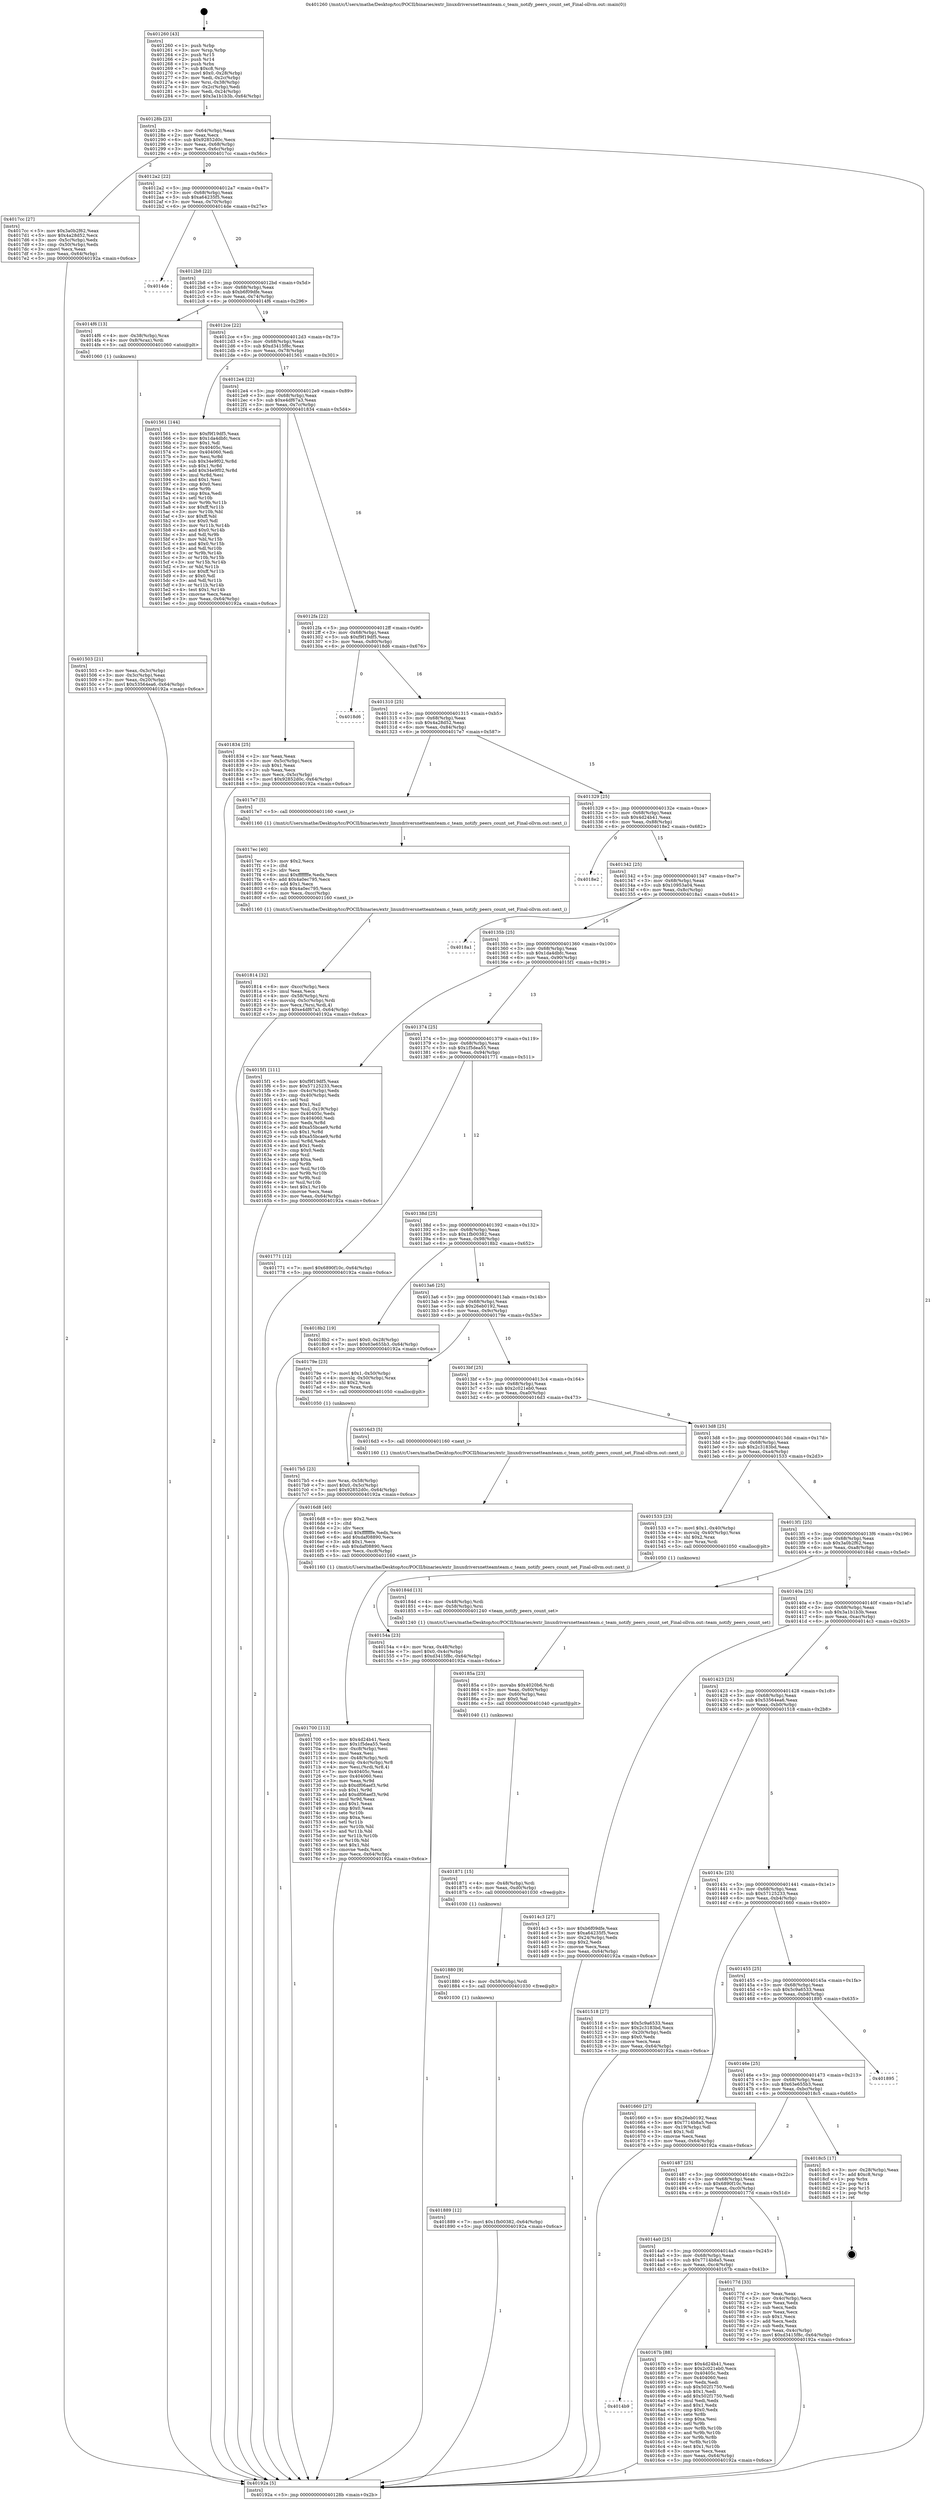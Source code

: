 digraph "0x401260" {
  label = "0x401260 (/mnt/c/Users/mathe/Desktop/tcc/POCII/binaries/extr_linuxdriversnetteamteam.c_team_notify_peers_count_set_Final-ollvm.out::main(0))"
  labelloc = "t"
  node[shape=record]

  Entry [label="",width=0.3,height=0.3,shape=circle,fillcolor=black,style=filled]
  "0x40128b" [label="{
     0x40128b [23]\l
     | [instrs]\l
     &nbsp;&nbsp;0x40128b \<+3\>: mov -0x64(%rbp),%eax\l
     &nbsp;&nbsp;0x40128e \<+2\>: mov %eax,%ecx\l
     &nbsp;&nbsp;0x401290 \<+6\>: sub $0x92852d0c,%ecx\l
     &nbsp;&nbsp;0x401296 \<+3\>: mov %eax,-0x68(%rbp)\l
     &nbsp;&nbsp;0x401299 \<+3\>: mov %ecx,-0x6c(%rbp)\l
     &nbsp;&nbsp;0x40129c \<+6\>: je 00000000004017cc \<main+0x56c\>\l
  }"]
  "0x4017cc" [label="{
     0x4017cc [27]\l
     | [instrs]\l
     &nbsp;&nbsp;0x4017cc \<+5\>: mov $0x3a0b2f62,%eax\l
     &nbsp;&nbsp;0x4017d1 \<+5\>: mov $0x4a28d52,%ecx\l
     &nbsp;&nbsp;0x4017d6 \<+3\>: mov -0x5c(%rbp),%edx\l
     &nbsp;&nbsp;0x4017d9 \<+3\>: cmp -0x50(%rbp),%edx\l
     &nbsp;&nbsp;0x4017dc \<+3\>: cmovl %ecx,%eax\l
     &nbsp;&nbsp;0x4017df \<+3\>: mov %eax,-0x64(%rbp)\l
     &nbsp;&nbsp;0x4017e2 \<+5\>: jmp 000000000040192a \<main+0x6ca\>\l
  }"]
  "0x4012a2" [label="{
     0x4012a2 [22]\l
     | [instrs]\l
     &nbsp;&nbsp;0x4012a2 \<+5\>: jmp 00000000004012a7 \<main+0x47\>\l
     &nbsp;&nbsp;0x4012a7 \<+3\>: mov -0x68(%rbp),%eax\l
     &nbsp;&nbsp;0x4012aa \<+5\>: sub $0xa64235f5,%eax\l
     &nbsp;&nbsp;0x4012af \<+3\>: mov %eax,-0x70(%rbp)\l
     &nbsp;&nbsp;0x4012b2 \<+6\>: je 00000000004014de \<main+0x27e\>\l
  }"]
  Exit [label="",width=0.3,height=0.3,shape=circle,fillcolor=black,style=filled,peripheries=2]
  "0x4014de" [label="{
     0x4014de\l
  }", style=dashed]
  "0x4012b8" [label="{
     0x4012b8 [22]\l
     | [instrs]\l
     &nbsp;&nbsp;0x4012b8 \<+5\>: jmp 00000000004012bd \<main+0x5d\>\l
     &nbsp;&nbsp;0x4012bd \<+3\>: mov -0x68(%rbp),%eax\l
     &nbsp;&nbsp;0x4012c0 \<+5\>: sub $0xb6f09dfe,%eax\l
     &nbsp;&nbsp;0x4012c5 \<+3\>: mov %eax,-0x74(%rbp)\l
     &nbsp;&nbsp;0x4012c8 \<+6\>: je 00000000004014f6 \<main+0x296\>\l
  }"]
  "0x401889" [label="{
     0x401889 [12]\l
     | [instrs]\l
     &nbsp;&nbsp;0x401889 \<+7\>: movl $0x1fb00382,-0x64(%rbp)\l
     &nbsp;&nbsp;0x401890 \<+5\>: jmp 000000000040192a \<main+0x6ca\>\l
  }"]
  "0x4014f6" [label="{
     0x4014f6 [13]\l
     | [instrs]\l
     &nbsp;&nbsp;0x4014f6 \<+4\>: mov -0x38(%rbp),%rax\l
     &nbsp;&nbsp;0x4014fa \<+4\>: mov 0x8(%rax),%rdi\l
     &nbsp;&nbsp;0x4014fe \<+5\>: call 0000000000401060 \<atoi@plt\>\l
     | [calls]\l
     &nbsp;&nbsp;0x401060 \{1\} (unknown)\l
  }"]
  "0x4012ce" [label="{
     0x4012ce [22]\l
     | [instrs]\l
     &nbsp;&nbsp;0x4012ce \<+5\>: jmp 00000000004012d3 \<main+0x73\>\l
     &nbsp;&nbsp;0x4012d3 \<+3\>: mov -0x68(%rbp),%eax\l
     &nbsp;&nbsp;0x4012d6 \<+5\>: sub $0xd3415f8c,%eax\l
     &nbsp;&nbsp;0x4012db \<+3\>: mov %eax,-0x78(%rbp)\l
     &nbsp;&nbsp;0x4012de \<+6\>: je 0000000000401561 \<main+0x301\>\l
  }"]
  "0x401880" [label="{
     0x401880 [9]\l
     | [instrs]\l
     &nbsp;&nbsp;0x401880 \<+4\>: mov -0x58(%rbp),%rdi\l
     &nbsp;&nbsp;0x401884 \<+5\>: call 0000000000401030 \<free@plt\>\l
     | [calls]\l
     &nbsp;&nbsp;0x401030 \{1\} (unknown)\l
  }"]
  "0x401561" [label="{
     0x401561 [144]\l
     | [instrs]\l
     &nbsp;&nbsp;0x401561 \<+5\>: mov $0xf9f19df5,%eax\l
     &nbsp;&nbsp;0x401566 \<+5\>: mov $0x1da4dbfc,%ecx\l
     &nbsp;&nbsp;0x40156b \<+2\>: mov $0x1,%dl\l
     &nbsp;&nbsp;0x40156d \<+7\>: mov 0x40405c,%esi\l
     &nbsp;&nbsp;0x401574 \<+7\>: mov 0x404060,%edi\l
     &nbsp;&nbsp;0x40157b \<+3\>: mov %esi,%r8d\l
     &nbsp;&nbsp;0x40157e \<+7\>: sub $0x34e9f02,%r8d\l
     &nbsp;&nbsp;0x401585 \<+4\>: sub $0x1,%r8d\l
     &nbsp;&nbsp;0x401589 \<+7\>: add $0x34e9f02,%r8d\l
     &nbsp;&nbsp;0x401590 \<+4\>: imul %r8d,%esi\l
     &nbsp;&nbsp;0x401594 \<+3\>: and $0x1,%esi\l
     &nbsp;&nbsp;0x401597 \<+3\>: cmp $0x0,%esi\l
     &nbsp;&nbsp;0x40159a \<+4\>: sete %r9b\l
     &nbsp;&nbsp;0x40159e \<+3\>: cmp $0xa,%edi\l
     &nbsp;&nbsp;0x4015a1 \<+4\>: setl %r10b\l
     &nbsp;&nbsp;0x4015a5 \<+3\>: mov %r9b,%r11b\l
     &nbsp;&nbsp;0x4015a8 \<+4\>: xor $0xff,%r11b\l
     &nbsp;&nbsp;0x4015ac \<+3\>: mov %r10b,%bl\l
     &nbsp;&nbsp;0x4015af \<+3\>: xor $0xff,%bl\l
     &nbsp;&nbsp;0x4015b2 \<+3\>: xor $0x0,%dl\l
     &nbsp;&nbsp;0x4015b5 \<+3\>: mov %r11b,%r14b\l
     &nbsp;&nbsp;0x4015b8 \<+4\>: and $0x0,%r14b\l
     &nbsp;&nbsp;0x4015bc \<+3\>: and %dl,%r9b\l
     &nbsp;&nbsp;0x4015bf \<+3\>: mov %bl,%r15b\l
     &nbsp;&nbsp;0x4015c2 \<+4\>: and $0x0,%r15b\l
     &nbsp;&nbsp;0x4015c6 \<+3\>: and %dl,%r10b\l
     &nbsp;&nbsp;0x4015c9 \<+3\>: or %r9b,%r14b\l
     &nbsp;&nbsp;0x4015cc \<+3\>: or %r10b,%r15b\l
     &nbsp;&nbsp;0x4015cf \<+3\>: xor %r15b,%r14b\l
     &nbsp;&nbsp;0x4015d2 \<+3\>: or %bl,%r11b\l
     &nbsp;&nbsp;0x4015d5 \<+4\>: xor $0xff,%r11b\l
     &nbsp;&nbsp;0x4015d9 \<+3\>: or $0x0,%dl\l
     &nbsp;&nbsp;0x4015dc \<+3\>: and %dl,%r11b\l
     &nbsp;&nbsp;0x4015df \<+3\>: or %r11b,%r14b\l
     &nbsp;&nbsp;0x4015e2 \<+4\>: test $0x1,%r14b\l
     &nbsp;&nbsp;0x4015e6 \<+3\>: cmovne %ecx,%eax\l
     &nbsp;&nbsp;0x4015e9 \<+3\>: mov %eax,-0x64(%rbp)\l
     &nbsp;&nbsp;0x4015ec \<+5\>: jmp 000000000040192a \<main+0x6ca\>\l
  }"]
  "0x4012e4" [label="{
     0x4012e4 [22]\l
     | [instrs]\l
     &nbsp;&nbsp;0x4012e4 \<+5\>: jmp 00000000004012e9 \<main+0x89\>\l
     &nbsp;&nbsp;0x4012e9 \<+3\>: mov -0x68(%rbp),%eax\l
     &nbsp;&nbsp;0x4012ec \<+5\>: sub $0xe4df67a3,%eax\l
     &nbsp;&nbsp;0x4012f1 \<+3\>: mov %eax,-0x7c(%rbp)\l
     &nbsp;&nbsp;0x4012f4 \<+6\>: je 0000000000401834 \<main+0x5d4\>\l
  }"]
  "0x401871" [label="{
     0x401871 [15]\l
     | [instrs]\l
     &nbsp;&nbsp;0x401871 \<+4\>: mov -0x48(%rbp),%rdi\l
     &nbsp;&nbsp;0x401875 \<+6\>: mov %eax,-0xd0(%rbp)\l
     &nbsp;&nbsp;0x40187b \<+5\>: call 0000000000401030 \<free@plt\>\l
     | [calls]\l
     &nbsp;&nbsp;0x401030 \{1\} (unknown)\l
  }"]
  "0x401834" [label="{
     0x401834 [25]\l
     | [instrs]\l
     &nbsp;&nbsp;0x401834 \<+2\>: xor %eax,%eax\l
     &nbsp;&nbsp;0x401836 \<+3\>: mov -0x5c(%rbp),%ecx\l
     &nbsp;&nbsp;0x401839 \<+3\>: sub $0x1,%eax\l
     &nbsp;&nbsp;0x40183c \<+2\>: sub %eax,%ecx\l
     &nbsp;&nbsp;0x40183e \<+3\>: mov %ecx,-0x5c(%rbp)\l
     &nbsp;&nbsp;0x401841 \<+7\>: movl $0x92852d0c,-0x64(%rbp)\l
     &nbsp;&nbsp;0x401848 \<+5\>: jmp 000000000040192a \<main+0x6ca\>\l
  }"]
  "0x4012fa" [label="{
     0x4012fa [22]\l
     | [instrs]\l
     &nbsp;&nbsp;0x4012fa \<+5\>: jmp 00000000004012ff \<main+0x9f\>\l
     &nbsp;&nbsp;0x4012ff \<+3\>: mov -0x68(%rbp),%eax\l
     &nbsp;&nbsp;0x401302 \<+5\>: sub $0xf9f19df5,%eax\l
     &nbsp;&nbsp;0x401307 \<+3\>: mov %eax,-0x80(%rbp)\l
     &nbsp;&nbsp;0x40130a \<+6\>: je 00000000004018d6 \<main+0x676\>\l
  }"]
  "0x40185a" [label="{
     0x40185a [23]\l
     | [instrs]\l
     &nbsp;&nbsp;0x40185a \<+10\>: movabs $0x4020b6,%rdi\l
     &nbsp;&nbsp;0x401864 \<+3\>: mov %eax,-0x60(%rbp)\l
     &nbsp;&nbsp;0x401867 \<+3\>: mov -0x60(%rbp),%esi\l
     &nbsp;&nbsp;0x40186a \<+2\>: mov $0x0,%al\l
     &nbsp;&nbsp;0x40186c \<+5\>: call 0000000000401040 \<printf@plt\>\l
     | [calls]\l
     &nbsp;&nbsp;0x401040 \{1\} (unknown)\l
  }"]
  "0x4018d6" [label="{
     0x4018d6\l
  }", style=dashed]
  "0x401310" [label="{
     0x401310 [25]\l
     | [instrs]\l
     &nbsp;&nbsp;0x401310 \<+5\>: jmp 0000000000401315 \<main+0xb5\>\l
     &nbsp;&nbsp;0x401315 \<+3\>: mov -0x68(%rbp),%eax\l
     &nbsp;&nbsp;0x401318 \<+5\>: sub $0x4a28d52,%eax\l
     &nbsp;&nbsp;0x40131d \<+6\>: mov %eax,-0x84(%rbp)\l
     &nbsp;&nbsp;0x401323 \<+6\>: je 00000000004017e7 \<main+0x587\>\l
  }"]
  "0x401814" [label="{
     0x401814 [32]\l
     | [instrs]\l
     &nbsp;&nbsp;0x401814 \<+6\>: mov -0xcc(%rbp),%ecx\l
     &nbsp;&nbsp;0x40181a \<+3\>: imul %eax,%ecx\l
     &nbsp;&nbsp;0x40181d \<+4\>: mov -0x58(%rbp),%rsi\l
     &nbsp;&nbsp;0x401821 \<+4\>: movslq -0x5c(%rbp),%rdi\l
     &nbsp;&nbsp;0x401825 \<+3\>: mov %ecx,(%rsi,%rdi,4)\l
     &nbsp;&nbsp;0x401828 \<+7\>: movl $0xe4df67a3,-0x64(%rbp)\l
     &nbsp;&nbsp;0x40182f \<+5\>: jmp 000000000040192a \<main+0x6ca\>\l
  }"]
  "0x4017e7" [label="{
     0x4017e7 [5]\l
     | [instrs]\l
     &nbsp;&nbsp;0x4017e7 \<+5\>: call 0000000000401160 \<next_i\>\l
     | [calls]\l
     &nbsp;&nbsp;0x401160 \{1\} (/mnt/c/Users/mathe/Desktop/tcc/POCII/binaries/extr_linuxdriversnetteamteam.c_team_notify_peers_count_set_Final-ollvm.out::next_i)\l
  }"]
  "0x401329" [label="{
     0x401329 [25]\l
     | [instrs]\l
     &nbsp;&nbsp;0x401329 \<+5\>: jmp 000000000040132e \<main+0xce\>\l
     &nbsp;&nbsp;0x40132e \<+3\>: mov -0x68(%rbp),%eax\l
     &nbsp;&nbsp;0x401331 \<+5\>: sub $0x4d24b41,%eax\l
     &nbsp;&nbsp;0x401336 \<+6\>: mov %eax,-0x88(%rbp)\l
     &nbsp;&nbsp;0x40133c \<+6\>: je 00000000004018e2 \<main+0x682\>\l
  }"]
  "0x4017ec" [label="{
     0x4017ec [40]\l
     | [instrs]\l
     &nbsp;&nbsp;0x4017ec \<+5\>: mov $0x2,%ecx\l
     &nbsp;&nbsp;0x4017f1 \<+1\>: cltd\l
     &nbsp;&nbsp;0x4017f2 \<+2\>: idiv %ecx\l
     &nbsp;&nbsp;0x4017f4 \<+6\>: imul $0xfffffffe,%edx,%ecx\l
     &nbsp;&nbsp;0x4017fa \<+6\>: add $0x4a0ec795,%ecx\l
     &nbsp;&nbsp;0x401800 \<+3\>: add $0x1,%ecx\l
     &nbsp;&nbsp;0x401803 \<+6\>: sub $0x4a0ec795,%ecx\l
     &nbsp;&nbsp;0x401809 \<+6\>: mov %ecx,-0xcc(%rbp)\l
     &nbsp;&nbsp;0x40180f \<+5\>: call 0000000000401160 \<next_i\>\l
     | [calls]\l
     &nbsp;&nbsp;0x401160 \{1\} (/mnt/c/Users/mathe/Desktop/tcc/POCII/binaries/extr_linuxdriversnetteamteam.c_team_notify_peers_count_set_Final-ollvm.out::next_i)\l
  }"]
  "0x4018e2" [label="{
     0x4018e2\l
  }", style=dashed]
  "0x401342" [label="{
     0x401342 [25]\l
     | [instrs]\l
     &nbsp;&nbsp;0x401342 \<+5\>: jmp 0000000000401347 \<main+0xe7\>\l
     &nbsp;&nbsp;0x401347 \<+3\>: mov -0x68(%rbp),%eax\l
     &nbsp;&nbsp;0x40134a \<+5\>: sub $0x10953a04,%eax\l
     &nbsp;&nbsp;0x40134f \<+6\>: mov %eax,-0x8c(%rbp)\l
     &nbsp;&nbsp;0x401355 \<+6\>: je 00000000004018a1 \<main+0x641\>\l
  }"]
  "0x4017b5" [label="{
     0x4017b5 [23]\l
     | [instrs]\l
     &nbsp;&nbsp;0x4017b5 \<+4\>: mov %rax,-0x58(%rbp)\l
     &nbsp;&nbsp;0x4017b9 \<+7\>: movl $0x0,-0x5c(%rbp)\l
     &nbsp;&nbsp;0x4017c0 \<+7\>: movl $0x92852d0c,-0x64(%rbp)\l
     &nbsp;&nbsp;0x4017c7 \<+5\>: jmp 000000000040192a \<main+0x6ca\>\l
  }"]
  "0x4018a1" [label="{
     0x4018a1\l
  }", style=dashed]
  "0x40135b" [label="{
     0x40135b [25]\l
     | [instrs]\l
     &nbsp;&nbsp;0x40135b \<+5\>: jmp 0000000000401360 \<main+0x100\>\l
     &nbsp;&nbsp;0x401360 \<+3\>: mov -0x68(%rbp),%eax\l
     &nbsp;&nbsp;0x401363 \<+5\>: sub $0x1da4dbfc,%eax\l
     &nbsp;&nbsp;0x401368 \<+6\>: mov %eax,-0x90(%rbp)\l
     &nbsp;&nbsp;0x40136e \<+6\>: je 00000000004015f1 \<main+0x391\>\l
  }"]
  "0x401700" [label="{
     0x401700 [113]\l
     | [instrs]\l
     &nbsp;&nbsp;0x401700 \<+5\>: mov $0x4d24b41,%ecx\l
     &nbsp;&nbsp;0x401705 \<+5\>: mov $0x1f5dea55,%edx\l
     &nbsp;&nbsp;0x40170a \<+6\>: mov -0xc8(%rbp),%esi\l
     &nbsp;&nbsp;0x401710 \<+3\>: imul %eax,%esi\l
     &nbsp;&nbsp;0x401713 \<+4\>: mov -0x48(%rbp),%rdi\l
     &nbsp;&nbsp;0x401717 \<+4\>: movslq -0x4c(%rbp),%r8\l
     &nbsp;&nbsp;0x40171b \<+4\>: mov %esi,(%rdi,%r8,4)\l
     &nbsp;&nbsp;0x40171f \<+7\>: mov 0x40405c,%eax\l
     &nbsp;&nbsp;0x401726 \<+7\>: mov 0x404060,%esi\l
     &nbsp;&nbsp;0x40172d \<+3\>: mov %eax,%r9d\l
     &nbsp;&nbsp;0x401730 \<+7\>: sub $0xdf06aef3,%r9d\l
     &nbsp;&nbsp;0x401737 \<+4\>: sub $0x1,%r9d\l
     &nbsp;&nbsp;0x40173b \<+7\>: add $0xdf06aef3,%r9d\l
     &nbsp;&nbsp;0x401742 \<+4\>: imul %r9d,%eax\l
     &nbsp;&nbsp;0x401746 \<+3\>: and $0x1,%eax\l
     &nbsp;&nbsp;0x401749 \<+3\>: cmp $0x0,%eax\l
     &nbsp;&nbsp;0x40174c \<+4\>: sete %r10b\l
     &nbsp;&nbsp;0x401750 \<+3\>: cmp $0xa,%esi\l
     &nbsp;&nbsp;0x401753 \<+4\>: setl %r11b\l
     &nbsp;&nbsp;0x401757 \<+3\>: mov %r10b,%bl\l
     &nbsp;&nbsp;0x40175a \<+3\>: and %r11b,%bl\l
     &nbsp;&nbsp;0x40175d \<+3\>: xor %r11b,%r10b\l
     &nbsp;&nbsp;0x401760 \<+3\>: or %r10b,%bl\l
     &nbsp;&nbsp;0x401763 \<+3\>: test $0x1,%bl\l
     &nbsp;&nbsp;0x401766 \<+3\>: cmovne %edx,%ecx\l
     &nbsp;&nbsp;0x401769 \<+3\>: mov %ecx,-0x64(%rbp)\l
     &nbsp;&nbsp;0x40176c \<+5\>: jmp 000000000040192a \<main+0x6ca\>\l
  }"]
  "0x4015f1" [label="{
     0x4015f1 [111]\l
     | [instrs]\l
     &nbsp;&nbsp;0x4015f1 \<+5\>: mov $0xf9f19df5,%eax\l
     &nbsp;&nbsp;0x4015f6 \<+5\>: mov $0x57125233,%ecx\l
     &nbsp;&nbsp;0x4015fb \<+3\>: mov -0x4c(%rbp),%edx\l
     &nbsp;&nbsp;0x4015fe \<+3\>: cmp -0x40(%rbp),%edx\l
     &nbsp;&nbsp;0x401601 \<+4\>: setl %sil\l
     &nbsp;&nbsp;0x401605 \<+4\>: and $0x1,%sil\l
     &nbsp;&nbsp;0x401609 \<+4\>: mov %sil,-0x19(%rbp)\l
     &nbsp;&nbsp;0x40160d \<+7\>: mov 0x40405c,%edx\l
     &nbsp;&nbsp;0x401614 \<+7\>: mov 0x404060,%edi\l
     &nbsp;&nbsp;0x40161b \<+3\>: mov %edx,%r8d\l
     &nbsp;&nbsp;0x40161e \<+7\>: add $0xa55bcae9,%r8d\l
     &nbsp;&nbsp;0x401625 \<+4\>: sub $0x1,%r8d\l
     &nbsp;&nbsp;0x401629 \<+7\>: sub $0xa55bcae9,%r8d\l
     &nbsp;&nbsp;0x401630 \<+4\>: imul %r8d,%edx\l
     &nbsp;&nbsp;0x401634 \<+3\>: and $0x1,%edx\l
     &nbsp;&nbsp;0x401637 \<+3\>: cmp $0x0,%edx\l
     &nbsp;&nbsp;0x40163a \<+4\>: sete %sil\l
     &nbsp;&nbsp;0x40163e \<+3\>: cmp $0xa,%edi\l
     &nbsp;&nbsp;0x401641 \<+4\>: setl %r9b\l
     &nbsp;&nbsp;0x401645 \<+3\>: mov %sil,%r10b\l
     &nbsp;&nbsp;0x401648 \<+3\>: and %r9b,%r10b\l
     &nbsp;&nbsp;0x40164b \<+3\>: xor %r9b,%sil\l
     &nbsp;&nbsp;0x40164e \<+3\>: or %sil,%r10b\l
     &nbsp;&nbsp;0x401651 \<+4\>: test $0x1,%r10b\l
     &nbsp;&nbsp;0x401655 \<+3\>: cmovne %ecx,%eax\l
     &nbsp;&nbsp;0x401658 \<+3\>: mov %eax,-0x64(%rbp)\l
     &nbsp;&nbsp;0x40165b \<+5\>: jmp 000000000040192a \<main+0x6ca\>\l
  }"]
  "0x401374" [label="{
     0x401374 [25]\l
     | [instrs]\l
     &nbsp;&nbsp;0x401374 \<+5\>: jmp 0000000000401379 \<main+0x119\>\l
     &nbsp;&nbsp;0x401379 \<+3\>: mov -0x68(%rbp),%eax\l
     &nbsp;&nbsp;0x40137c \<+5\>: sub $0x1f5dea55,%eax\l
     &nbsp;&nbsp;0x401381 \<+6\>: mov %eax,-0x94(%rbp)\l
     &nbsp;&nbsp;0x401387 \<+6\>: je 0000000000401771 \<main+0x511\>\l
  }"]
  "0x4016d8" [label="{
     0x4016d8 [40]\l
     | [instrs]\l
     &nbsp;&nbsp;0x4016d8 \<+5\>: mov $0x2,%ecx\l
     &nbsp;&nbsp;0x4016dd \<+1\>: cltd\l
     &nbsp;&nbsp;0x4016de \<+2\>: idiv %ecx\l
     &nbsp;&nbsp;0x4016e0 \<+6\>: imul $0xfffffffe,%edx,%ecx\l
     &nbsp;&nbsp;0x4016e6 \<+6\>: add $0xdaf08890,%ecx\l
     &nbsp;&nbsp;0x4016ec \<+3\>: add $0x1,%ecx\l
     &nbsp;&nbsp;0x4016ef \<+6\>: sub $0xdaf08890,%ecx\l
     &nbsp;&nbsp;0x4016f5 \<+6\>: mov %ecx,-0xc8(%rbp)\l
     &nbsp;&nbsp;0x4016fb \<+5\>: call 0000000000401160 \<next_i\>\l
     | [calls]\l
     &nbsp;&nbsp;0x401160 \{1\} (/mnt/c/Users/mathe/Desktop/tcc/POCII/binaries/extr_linuxdriversnetteamteam.c_team_notify_peers_count_set_Final-ollvm.out::next_i)\l
  }"]
  "0x401771" [label="{
     0x401771 [12]\l
     | [instrs]\l
     &nbsp;&nbsp;0x401771 \<+7\>: movl $0x6890f10c,-0x64(%rbp)\l
     &nbsp;&nbsp;0x401778 \<+5\>: jmp 000000000040192a \<main+0x6ca\>\l
  }"]
  "0x40138d" [label="{
     0x40138d [25]\l
     | [instrs]\l
     &nbsp;&nbsp;0x40138d \<+5\>: jmp 0000000000401392 \<main+0x132\>\l
     &nbsp;&nbsp;0x401392 \<+3\>: mov -0x68(%rbp),%eax\l
     &nbsp;&nbsp;0x401395 \<+5\>: sub $0x1fb00382,%eax\l
     &nbsp;&nbsp;0x40139a \<+6\>: mov %eax,-0x98(%rbp)\l
     &nbsp;&nbsp;0x4013a0 \<+6\>: je 00000000004018b2 \<main+0x652\>\l
  }"]
  "0x4014b9" [label="{
     0x4014b9\l
  }", style=dashed]
  "0x4018b2" [label="{
     0x4018b2 [19]\l
     | [instrs]\l
     &nbsp;&nbsp;0x4018b2 \<+7\>: movl $0x0,-0x28(%rbp)\l
     &nbsp;&nbsp;0x4018b9 \<+7\>: movl $0x63e655b3,-0x64(%rbp)\l
     &nbsp;&nbsp;0x4018c0 \<+5\>: jmp 000000000040192a \<main+0x6ca\>\l
  }"]
  "0x4013a6" [label="{
     0x4013a6 [25]\l
     | [instrs]\l
     &nbsp;&nbsp;0x4013a6 \<+5\>: jmp 00000000004013ab \<main+0x14b\>\l
     &nbsp;&nbsp;0x4013ab \<+3\>: mov -0x68(%rbp),%eax\l
     &nbsp;&nbsp;0x4013ae \<+5\>: sub $0x26eb0192,%eax\l
     &nbsp;&nbsp;0x4013b3 \<+6\>: mov %eax,-0x9c(%rbp)\l
     &nbsp;&nbsp;0x4013b9 \<+6\>: je 000000000040179e \<main+0x53e\>\l
  }"]
  "0x40167b" [label="{
     0x40167b [88]\l
     | [instrs]\l
     &nbsp;&nbsp;0x40167b \<+5\>: mov $0x4d24b41,%eax\l
     &nbsp;&nbsp;0x401680 \<+5\>: mov $0x2c021eb0,%ecx\l
     &nbsp;&nbsp;0x401685 \<+7\>: mov 0x40405c,%edx\l
     &nbsp;&nbsp;0x40168c \<+7\>: mov 0x404060,%esi\l
     &nbsp;&nbsp;0x401693 \<+2\>: mov %edx,%edi\l
     &nbsp;&nbsp;0x401695 \<+6\>: sub $0x502f1750,%edi\l
     &nbsp;&nbsp;0x40169b \<+3\>: sub $0x1,%edi\l
     &nbsp;&nbsp;0x40169e \<+6\>: add $0x502f1750,%edi\l
     &nbsp;&nbsp;0x4016a4 \<+3\>: imul %edi,%edx\l
     &nbsp;&nbsp;0x4016a7 \<+3\>: and $0x1,%edx\l
     &nbsp;&nbsp;0x4016aa \<+3\>: cmp $0x0,%edx\l
     &nbsp;&nbsp;0x4016ad \<+4\>: sete %r8b\l
     &nbsp;&nbsp;0x4016b1 \<+3\>: cmp $0xa,%esi\l
     &nbsp;&nbsp;0x4016b4 \<+4\>: setl %r9b\l
     &nbsp;&nbsp;0x4016b8 \<+3\>: mov %r8b,%r10b\l
     &nbsp;&nbsp;0x4016bb \<+3\>: and %r9b,%r10b\l
     &nbsp;&nbsp;0x4016be \<+3\>: xor %r9b,%r8b\l
     &nbsp;&nbsp;0x4016c1 \<+3\>: or %r8b,%r10b\l
     &nbsp;&nbsp;0x4016c4 \<+4\>: test $0x1,%r10b\l
     &nbsp;&nbsp;0x4016c8 \<+3\>: cmovne %ecx,%eax\l
     &nbsp;&nbsp;0x4016cb \<+3\>: mov %eax,-0x64(%rbp)\l
     &nbsp;&nbsp;0x4016ce \<+5\>: jmp 000000000040192a \<main+0x6ca\>\l
  }"]
  "0x40179e" [label="{
     0x40179e [23]\l
     | [instrs]\l
     &nbsp;&nbsp;0x40179e \<+7\>: movl $0x1,-0x50(%rbp)\l
     &nbsp;&nbsp;0x4017a5 \<+4\>: movslq -0x50(%rbp),%rax\l
     &nbsp;&nbsp;0x4017a9 \<+4\>: shl $0x2,%rax\l
     &nbsp;&nbsp;0x4017ad \<+3\>: mov %rax,%rdi\l
     &nbsp;&nbsp;0x4017b0 \<+5\>: call 0000000000401050 \<malloc@plt\>\l
     | [calls]\l
     &nbsp;&nbsp;0x401050 \{1\} (unknown)\l
  }"]
  "0x4013bf" [label="{
     0x4013bf [25]\l
     | [instrs]\l
     &nbsp;&nbsp;0x4013bf \<+5\>: jmp 00000000004013c4 \<main+0x164\>\l
     &nbsp;&nbsp;0x4013c4 \<+3\>: mov -0x68(%rbp),%eax\l
     &nbsp;&nbsp;0x4013c7 \<+5\>: sub $0x2c021eb0,%eax\l
     &nbsp;&nbsp;0x4013cc \<+6\>: mov %eax,-0xa0(%rbp)\l
     &nbsp;&nbsp;0x4013d2 \<+6\>: je 00000000004016d3 \<main+0x473\>\l
  }"]
  "0x4014a0" [label="{
     0x4014a0 [25]\l
     | [instrs]\l
     &nbsp;&nbsp;0x4014a0 \<+5\>: jmp 00000000004014a5 \<main+0x245\>\l
     &nbsp;&nbsp;0x4014a5 \<+3\>: mov -0x68(%rbp),%eax\l
     &nbsp;&nbsp;0x4014a8 \<+5\>: sub $0x7714b8a5,%eax\l
     &nbsp;&nbsp;0x4014ad \<+6\>: mov %eax,-0xc4(%rbp)\l
     &nbsp;&nbsp;0x4014b3 \<+6\>: je 000000000040167b \<main+0x41b\>\l
  }"]
  "0x4016d3" [label="{
     0x4016d3 [5]\l
     | [instrs]\l
     &nbsp;&nbsp;0x4016d3 \<+5\>: call 0000000000401160 \<next_i\>\l
     | [calls]\l
     &nbsp;&nbsp;0x401160 \{1\} (/mnt/c/Users/mathe/Desktop/tcc/POCII/binaries/extr_linuxdriversnetteamteam.c_team_notify_peers_count_set_Final-ollvm.out::next_i)\l
  }"]
  "0x4013d8" [label="{
     0x4013d8 [25]\l
     | [instrs]\l
     &nbsp;&nbsp;0x4013d8 \<+5\>: jmp 00000000004013dd \<main+0x17d\>\l
     &nbsp;&nbsp;0x4013dd \<+3\>: mov -0x68(%rbp),%eax\l
     &nbsp;&nbsp;0x4013e0 \<+5\>: sub $0x2c3183bd,%eax\l
     &nbsp;&nbsp;0x4013e5 \<+6\>: mov %eax,-0xa4(%rbp)\l
     &nbsp;&nbsp;0x4013eb \<+6\>: je 0000000000401533 \<main+0x2d3\>\l
  }"]
  "0x40177d" [label="{
     0x40177d [33]\l
     | [instrs]\l
     &nbsp;&nbsp;0x40177d \<+2\>: xor %eax,%eax\l
     &nbsp;&nbsp;0x40177f \<+3\>: mov -0x4c(%rbp),%ecx\l
     &nbsp;&nbsp;0x401782 \<+2\>: mov %eax,%edx\l
     &nbsp;&nbsp;0x401784 \<+2\>: sub %ecx,%edx\l
     &nbsp;&nbsp;0x401786 \<+2\>: mov %eax,%ecx\l
     &nbsp;&nbsp;0x401788 \<+3\>: sub $0x1,%ecx\l
     &nbsp;&nbsp;0x40178b \<+2\>: add %ecx,%edx\l
     &nbsp;&nbsp;0x40178d \<+2\>: sub %edx,%eax\l
     &nbsp;&nbsp;0x40178f \<+3\>: mov %eax,-0x4c(%rbp)\l
     &nbsp;&nbsp;0x401792 \<+7\>: movl $0xd3415f8c,-0x64(%rbp)\l
     &nbsp;&nbsp;0x401799 \<+5\>: jmp 000000000040192a \<main+0x6ca\>\l
  }"]
  "0x401533" [label="{
     0x401533 [23]\l
     | [instrs]\l
     &nbsp;&nbsp;0x401533 \<+7\>: movl $0x1,-0x40(%rbp)\l
     &nbsp;&nbsp;0x40153a \<+4\>: movslq -0x40(%rbp),%rax\l
     &nbsp;&nbsp;0x40153e \<+4\>: shl $0x2,%rax\l
     &nbsp;&nbsp;0x401542 \<+3\>: mov %rax,%rdi\l
     &nbsp;&nbsp;0x401545 \<+5\>: call 0000000000401050 \<malloc@plt\>\l
     | [calls]\l
     &nbsp;&nbsp;0x401050 \{1\} (unknown)\l
  }"]
  "0x4013f1" [label="{
     0x4013f1 [25]\l
     | [instrs]\l
     &nbsp;&nbsp;0x4013f1 \<+5\>: jmp 00000000004013f6 \<main+0x196\>\l
     &nbsp;&nbsp;0x4013f6 \<+3\>: mov -0x68(%rbp),%eax\l
     &nbsp;&nbsp;0x4013f9 \<+5\>: sub $0x3a0b2f62,%eax\l
     &nbsp;&nbsp;0x4013fe \<+6\>: mov %eax,-0xa8(%rbp)\l
     &nbsp;&nbsp;0x401404 \<+6\>: je 000000000040184d \<main+0x5ed\>\l
  }"]
  "0x401487" [label="{
     0x401487 [25]\l
     | [instrs]\l
     &nbsp;&nbsp;0x401487 \<+5\>: jmp 000000000040148c \<main+0x22c\>\l
     &nbsp;&nbsp;0x40148c \<+3\>: mov -0x68(%rbp),%eax\l
     &nbsp;&nbsp;0x40148f \<+5\>: sub $0x6890f10c,%eax\l
     &nbsp;&nbsp;0x401494 \<+6\>: mov %eax,-0xc0(%rbp)\l
     &nbsp;&nbsp;0x40149a \<+6\>: je 000000000040177d \<main+0x51d\>\l
  }"]
  "0x40184d" [label="{
     0x40184d [13]\l
     | [instrs]\l
     &nbsp;&nbsp;0x40184d \<+4\>: mov -0x48(%rbp),%rdi\l
     &nbsp;&nbsp;0x401851 \<+4\>: mov -0x58(%rbp),%rsi\l
     &nbsp;&nbsp;0x401855 \<+5\>: call 0000000000401240 \<team_notify_peers_count_set\>\l
     | [calls]\l
     &nbsp;&nbsp;0x401240 \{1\} (/mnt/c/Users/mathe/Desktop/tcc/POCII/binaries/extr_linuxdriversnetteamteam.c_team_notify_peers_count_set_Final-ollvm.out::team_notify_peers_count_set)\l
  }"]
  "0x40140a" [label="{
     0x40140a [25]\l
     | [instrs]\l
     &nbsp;&nbsp;0x40140a \<+5\>: jmp 000000000040140f \<main+0x1af\>\l
     &nbsp;&nbsp;0x40140f \<+3\>: mov -0x68(%rbp),%eax\l
     &nbsp;&nbsp;0x401412 \<+5\>: sub $0x3a1b1b3b,%eax\l
     &nbsp;&nbsp;0x401417 \<+6\>: mov %eax,-0xac(%rbp)\l
     &nbsp;&nbsp;0x40141d \<+6\>: je 00000000004014c3 \<main+0x263\>\l
  }"]
  "0x4018c5" [label="{
     0x4018c5 [17]\l
     | [instrs]\l
     &nbsp;&nbsp;0x4018c5 \<+3\>: mov -0x28(%rbp),%eax\l
     &nbsp;&nbsp;0x4018c8 \<+7\>: add $0xc8,%rsp\l
     &nbsp;&nbsp;0x4018cf \<+1\>: pop %rbx\l
     &nbsp;&nbsp;0x4018d0 \<+2\>: pop %r14\l
     &nbsp;&nbsp;0x4018d2 \<+2\>: pop %r15\l
     &nbsp;&nbsp;0x4018d4 \<+1\>: pop %rbp\l
     &nbsp;&nbsp;0x4018d5 \<+1\>: ret\l
  }"]
  "0x4014c3" [label="{
     0x4014c3 [27]\l
     | [instrs]\l
     &nbsp;&nbsp;0x4014c3 \<+5\>: mov $0xb6f09dfe,%eax\l
     &nbsp;&nbsp;0x4014c8 \<+5\>: mov $0xa64235f5,%ecx\l
     &nbsp;&nbsp;0x4014cd \<+3\>: mov -0x24(%rbp),%edx\l
     &nbsp;&nbsp;0x4014d0 \<+3\>: cmp $0x2,%edx\l
     &nbsp;&nbsp;0x4014d3 \<+3\>: cmovne %ecx,%eax\l
     &nbsp;&nbsp;0x4014d6 \<+3\>: mov %eax,-0x64(%rbp)\l
     &nbsp;&nbsp;0x4014d9 \<+5\>: jmp 000000000040192a \<main+0x6ca\>\l
  }"]
  "0x401423" [label="{
     0x401423 [25]\l
     | [instrs]\l
     &nbsp;&nbsp;0x401423 \<+5\>: jmp 0000000000401428 \<main+0x1c8\>\l
     &nbsp;&nbsp;0x401428 \<+3\>: mov -0x68(%rbp),%eax\l
     &nbsp;&nbsp;0x40142b \<+5\>: sub $0x53564ea6,%eax\l
     &nbsp;&nbsp;0x401430 \<+6\>: mov %eax,-0xb0(%rbp)\l
     &nbsp;&nbsp;0x401436 \<+6\>: je 0000000000401518 \<main+0x2b8\>\l
  }"]
  "0x40192a" [label="{
     0x40192a [5]\l
     | [instrs]\l
     &nbsp;&nbsp;0x40192a \<+5\>: jmp 000000000040128b \<main+0x2b\>\l
  }"]
  "0x401260" [label="{
     0x401260 [43]\l
     | [instrs]\l
     &nbsp;&nbsp;0x401260 \<+1\>: push %rbp\l
     &nbsp;&nbsp;0x401261 \<+3\>: mov %rsp,%rbp\l
     &nbsp;&nbsp;0x401264 \<+2\>: push %r15\l
     &nbsp;&nbsp;0x401266 \<+2\>: push %r14\l
     &nbsp;&nbsp;0x401268 \<+1\>: push %rbx\l
     &nbsp;&nbsp;0x401269 \<+7\>: sub $0xc8,%rsp\l
     &nbsp;&nbsp;0x401270 \<+7\>: movl $0x0,-0x28(%rbp)\l
     &nbsp;&nbsp;0x401277 \<+3\>: mov %edi,-0x2c(%rbp)\l
     &nbsp;&nbsp;0x40127a \<+4\>: mov %rsi,-0x38(%rbp)\l
     &nbsp;&nbsp;0x40127e \<+3\>: mov -0x2c(%rbp),%edi\l
     &nbsp;&nbsp;0x401281 \<+3\>: mov %edi,-0x24(%rbp)\l
     &nbsp;&nbsp;0x401284 \<+7\>: movl $0x3a1b1b3b,-0x64(%rbp)\l
  }"]
  "0x401503" [label="{
     0x401503 [21]\l
     | [instrs]\l
     &nbsp;&nbsp;0x401503 \<+3\>: mov %eax,-0x3c(%rbp)\l
     &nbsp;&nbsp;0x401506 \<+3\>: mov -0x3c(%rbp),%eax\l
     &nbsp;&nbsp;0x401509 \<+3\>: mov %eax,-0x20(%rbp)\l
     &nbsp;&nbsp;0x40150c \<+7\>: movl $0x53564ea6,-0x64(%rbp)\l
     &nbsp;&nbsp;0x401513 \<+5\>: jmp 000000000040192a \<main+0x6ca\>\l
  }"]
  "0x40146e" [label="{
     0x40146e [25]\l
     | [instrs]\l
     &nbsp;&nbsp;0x40146e \<+5\>: jmp 0000000000401473 \<main+0x213\>\l
     &nbsp;&nbsp;0x401473 \<+3\>: mov -0x68(%rbp),%eax\l
     &nbsp;&nbsp;0x401476 \<+5\>: sub $0x63e655b3,%eax\l
     &nbsp;&nbsp;0x40147b \<+6\>: mov %eax,-0xbc(%rbp)\l
     &nbsp;&nbsp;0x401481 \<+6\>: je 00000000004018c5 \<main+0x665\>\l
  }"]
  "0x401518" [label="{
     0x401518 [27]\l
     | [instrs]\l
     &nbsp;&nbsp;0x401518 \<+5\>: mov $0x5c9a6533,%eax\l
     &nbsp;&nbsp;0x40151d \<+5\>: mov $0x2c3183bd,%ecx\l
     &nbsp;&nbsp;0x401522 \<+3\>: mov -0x20(%rbp),%edx\l
     &nbsp;&nbsp;0x401525 \<+3\>: cmp $0x0,%edx\l
     &nbsp;&nbsp;0x401528 \<+3\>: cmove %ecx,%eax\l
     &nbsp;&nbsp;0x40152b \<+3\>: mov %eax,-0x64(%rbp)\l
     &nbsp;&nbsp;0x40152e \<+5\>: jmp 000000000040192a \<main+0x6ca\>\l
  }"]
  "0x40143c" [label="{
     0x40143c [25]\l
     | [instrs]\l
     &nbsp;&nbsp;0x40143c \<+5\>: jmp 0000000000401441 \<main+0x1e1\>\l
     &nbsp;&nbsp;0x401441 \<+3\>: mov -0x68(%rbp),%eax\l
     &nbsp;&nbsp;0x401444 \<+5\>: sub $0x57125233,%eax\l
     &nbsp;&nbsp;0x401449 \<+6\>: mov %eax,-0xb4(%rbp)\l
     &nbsp;&nbsp;0x40144f \<+6\>: je 0000000000401660 \<main+0x400\>\l
  }"]
  "0x40154a" [label="{
     0x40154a [23]\l
     | [instrs]\l
     &nbsp;&nbsp;0x40154a \<+4\>: mov %rax,-0x48(%rbp)\l
     &nbsp;&nbsp;0x40154e \<+7\>: movl $0x0,-0x4c(%rbp)\l
     &nbsp;&nbsp;0x401555 \<+7\>: movl $0xd3415f8c,-0x64(%rbp)\l
     &nbsp;&nbsp;0x40155c \<+5\>: jmp 000000000040192a \<main+0x6ca\>\l
  }"]
  "0x401895" [label="{
     0x401895\l
  }", style=dashed]
  "0x401660" [label="{
     0x401660 [27]\l
     | [instrs]\l
     &nbsp;&nbsp;0x401660 \<+5\>: mov $0x26eb0192,%eax\l
     &nbsp;&nbsp;0x401665 \<+5\>: mov $0x7714b8a5,%ecx\l
     &nbsp;&nbsp;0x40166a \<+3\>: mov -0x19(%rbp),%dl\l
     &nbsp;&nbsp;0x40166d \<+3\>: test $0x1,%dl\l
     &nbsp;&nbsp;0x401670 \<+3\>: cmovne %ecx,%eax\l
     &nbsp;&nbsp;0x401673 \<+3\>: mov %eax,-0x64(%rbp)\l
     &nbsp;&nbsp;0x401676 \<+5\>: jmp 000000000040192a \<main+0x6ca\>\l
  }"]
  "0x401455" [label="{
     0x401455 [25]\l
     | [instrs]\l
     &nbsp;&nbsp;0x401455 \<+5\>: jmp 000000000040145a \<main+0x1fa\>\l
     &nbsp;&nbsp;0x40145a \<+3\>: mov -0x68(%rbp),%eax\l
     &nbsp;&nbsp;0x40145d \<+5\>: sub $0x5c9a6533,%eax\l
     &nbsp;&nbsp;0x401462 \<+6\>: mov %eax,-0xb8(%rbp)\l
     &nbsp;&nbsp;0x401468 \<+6\>: je 0000000000401895 \<main+0x635\>\l
  }"]
  Entry -> "0x401260" [label=" 1"]
  "0x40128b" -> "0x4017cc" [label=" 2"]
  "0x40128b" -> "0x4012a2" [label=" 20"]
  "0x4018c5" -> Exit [label=" 1"]
  "0x4012a2" -> "0x4014de" [label=" 0"]
  "0x4012a2" -> "0x4012b8" [label=" 20"]
  "0x4018b2" -> "0x40192a" [label=" 1"]
  "0x4012b8" -> "0x4014f6" [label=" 1"]
  "0x4012b8" -> "0x4012ce" [label=" 19"]
  "0x401889" -> "0x40192a" [label=" 1"]
  "0x4012ce" -> "0x401561" [label=" 2"]
  "0x4012ce" -> "0x4012e4" [label=" 17"]
  "0x401880" -> "0x401889" [label=" 1"]
  "0x4012e4" -> "0x401834" [label=" 1"]
  "0x4012e4" -> "0x4012fa" [label=" 16"]
  "0x401871" -> "0x401880" [label=" 1"]
  "0x4012fa" -> "0x4018d6" [label=" 0"]
  "0x4012fa" -> "0x401310" [label=" 16"]
  "0x40185a" -> "0x401871" [label=" 1"]
  "0x401310" -> "0x4017e7" [label=" 1"]
  "0x401310" -> "0x401329" [label=" 15"]
  "0x40184d" -> "0x40185a" [label=" 1"]
  "0x401329" -> "0x4018e2" [label=" 0"]
  "0x401329" -> "0x401342" [label=" 15"]
  "0x401834" -> "0x40192a" [label=" 1"]
  "0x401342" -> "0x4018a1" [label=" 0"]
  "0x401342" -> "0x40135b" [label=" 15"]
  "0x401814" -> "0x40192a" [label=" 1"]
  "0x40135b" -> "0x4015f1" [label=" 2"]
  "0x40135b" -> "0x401374" [label=" 13"]
  "0x4017ec" -> "0x401814" [label=" 1"]
  "0x401374" -> "0x401771" [label=" 1"]
  "0x401374" -> "0x40138d" [label=" 12"]
  "0x4017e7" -> "0x4017ec" [label=" 1"]
  "0x40138d" -> "0x4018b2" [label=" 1"]
  "0x40138d" -> "0x4013a6" [label=" 11"]
  "0x4017cc" -> "0x40192a" [label=" 2"]
  "0x4013a6" -> "0x40179e" [label=" 1"]
  "0x4013a6" -> "0x4013bf" [label=" 10"]
  "0x4017b5" -> "0x40192a" [label=" 1"]
  "0x4013bf" -> "0x4016d3" [label=" 1"]
  "0x4013bf" -> "0x4013d8" [label=" 9"]
  "0x40177d" -> "0x40192a" [label=" 1"]
  "0x4013d8" -> "0x401533" [label=" 1"]
  "0x4013d8" -> "0x4013f1" [label=" 8"]
  "0x401771" -> "0x40192a" [label=" 1"]
  "0x4013f1" -> "0x40184d" [label=" 1"]
  "0x4013f1" -> "0x40140a" [label=" 7"]
  "0x4016d8" -> "0x401700" [label=" 1"]
  "0x40140a" -> "0x4014c3" [label=" 1"]
  "0x40140a" -> "0x401423" [label=" 6"]
  "0x4014c3" -> "0x40192a" [label=" 1"]
  "0x401260" -> "0x40128b" [label=" 1"]
  "0x40192a" -> "0x40128b" [label=" 21"]
  "0x4014f6" -> "0x401503" [label=" 1"]
  "0x401503" -> "0x40192a" [label=" 1"]
  "0x4016d3" -> "0x4016d8" [label=" 1"]
  "0x401423" -> "0x401518" [label=" 1"]
  "0x401423" -> "0x40143c" [label=" 5"]
  "0x401518" -> "0x40192a" [label=" 1"]
  "0x401533" -> "0x40154a" [label=" 1"]
  "0x40154a" -> "0x40192a" [label=" 1"]
  "0x401561" -> "0x40192a" [label=" 2"]
  "0x4015f1" -> "0x40192a" [label=" 2"]
  "0x4014a0" -> "0x4014b9" [label=" 0"]
  "0x40143c" -> "0x401660" [label=" 2"]
  "0x40143c" -> "0x401455" [label=" 3"]
  "0x401660" -> "0x40192a" [label=" 2"]
  "0x4014a0" -> "0x40167b" [label=" 1"]
  "0x401455" -> "0x401895" [label=" 0"]
  "0x401455" -> "0x40146e" [label=" 3"]
  "0x40167b" -> "0x40192a" [label=" 1"]
  "0x40146e" -> "0x4018c5" [label=" 1"]
  "0x40146e" -> "0x401487" [label=" 2"]
  "0x401700" -> "0x40192a" [label=" 1"]
  "0x401487" -> "0x40177d" [label=" 1"]
  "0x401487" -> "0x4014a0" [label=" 1"]
  "0x40179e" -> "0x4017b5" [label=" 1"]
}
